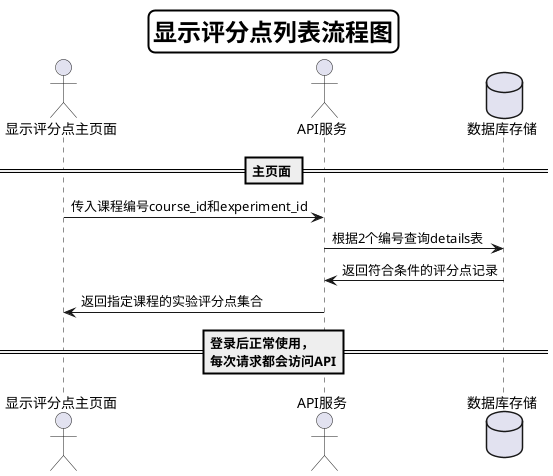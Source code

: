 @startuml
skinparam titleBorderRoundCorner 15
skinparam titleBorderThickness 2
skinparam titleBorderColor #Black
skinparam titleFontSize 24
Title 显示评分点列表流程图


actor 显示评分点主页面
actor API服务
database 数据库存储

== 主页面 ==
显示评分点主页面->API服务:传入课程编号course_id和experiment_id
API服务->数据库存储:根据2个编号查询details表
数据库存储->API服务:返回符合条件的评分点记录
API服务->显示评分点主页面:返回指定课程的实验评分点集合
== 登录后正常使用，\n每次请求都会访问API==

@enduml